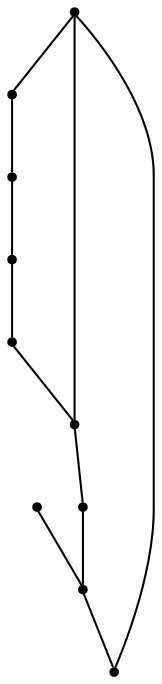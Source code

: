 graph {
  node [shape=point,comment="{\"directed\":false,\"doi\":\"10.1007/978-3-642-00219-9_31\",\"figure\":\"1 (2)\"}"]

  v0 [pos="1648.9761969278024,671.6149717434971"]
  v1 [pos="1578.0485074597734,600.7141583113239"]
  v2 [pos="1648.9761969278024,884.3172848372028"]
  v3 [pos="1471.6568619129268,600.7141583113239"]
  v4 [pos="1329.8014193512672,600.7141583113239"]
  v5 [pos="1578.0485074597734,884.3172848372027"]
  v6 [pos="1578.0485074597734,955.218098269376"]
  v7 [pos="1471.6568619129268,955.218098269376"]
  v8 [pos="1258.8736344448355,778.0286484735664"]
  v9 [pos="1329.8014193512672,955.218098269376"]

  v0 -- v1 [id="-1",pos="1648.9761969278024,671.6149717434971 1578.0485074597734,600.7141583113239 1578.0485074597734,600.7141583113239 1578.0485074597734,600.7141583113239"]
  v8 -- v9 [id="-3",pos="1258.8736344448355,778.0286484735664 1329.8014193512672,955.218098269376 1329.8014193512672,955.218098269376 1329.8014193512672,955.218098269376"]
  v9 -- v7 [id="-4",pos="1329.8014193512672,955.218098269376 1471.6568619129268,955.218098269376 1471.6568619129268,955.218098269376 1471.6568619129268,955.218098269376"]
  v7 -- v6 [id="-5",pos="1471.6568619129268,955.218098269376 1578.0485074597734,955.218098269376 1578.0485074597734,955.218098269376 1578.0485074597734,955.218098269376"]
  v9 -- v0 [id="-6",pos="1329.8014193512672,955.218098269376 1400.7290770064951,848.9086642456056 1400.7290770064951,848.9086642456056 1400.7290770064951,848.9086642456056 1471.6568619129268,848.9086642456056 1471.6568619129268,848.9086642456056 1471.6568619129268,848.9086642456056 1542.5846468193586,848.9086642456056 1542.5846468193586,848.9086642456056 1542.5846468193586,848.9086642456056 1542.5846468193586,778.0078508134324 1542.5846468193586,778.0078508134324 1542.5846468193586,778.0078508134324 1542.5846468193586,707.107037381259 1542.5846468193586,707.107037381259 1542.5846468193586,707.107037381259 1648.9761969278024,671.6149717434971 1648.9761969278024,671.6149717434971 1648.9761969278024,671.6149717434971"]
  v4 -- v8 [id="-7",pos="1329.8014193512672,600.7141583113239 1258.8736344448355,778.0286484735664 1258.8736344448355,778.0286484735664 1258.8736344448355,778.0286484735664"]
  v2 -- v0 [id="-8",pos="1648.9761969278024,884.3172848372028 1648.9761969278024,671.6149717434971 1648.9761969278024,671.6149717434971 1648.9761969278024,671.6149717434971"]
  v3 -- v4 [id="-9",pos="1471.6568619129268,600.7141583113239 1329.8014193512672,600.7141583113239 1329.8014193512672,600.7141583113239 1329.8014193512672,600.7141583113239"]
  v1 -- v3 [id="-10",pos="1578.0485074597734,600.7141583113239 1471.6568619129268,600.7141583113239 1471.6568619129268,600.7141583113239 1471.6568619129268,600.7141583113239"]
  v5 -- v6 [id="-13",pos="1578.0485074597734,884.3172848372027 1578.0485074597734,955.218098269376 1578.0485074597734,955.218098269376 1578.0485074597734,955.218098269376"]
  v6 -- v2 [id="-15",pos="1578.0485074597734,955.218098269376 1648.9761969278024,884.3172848372028 1648.9761969278024,884.3172848372028 1648.9761969278024,884.3172848372028"]
}
